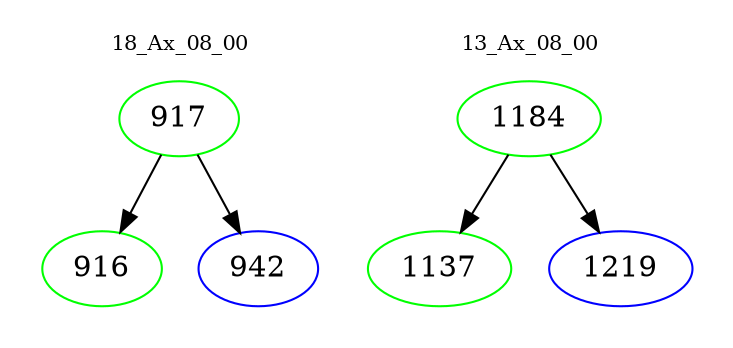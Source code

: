 digraph{
subgraph cluster_0 {
color = white
label = "18_Ax_08_00";
fontsize=10;
T0_917 [label="917", color="green"]
T0_917 -> T0_916 [color="black"]
T0_916 [label="916", color="green"]
T0_917 -> T0_942 [color="black"]
T0_942 [label="942", color="blue"]
}
subgraph cluster_1 {
color = white
label = "13_Ax_08_00";
fontsize=10;
T1_1184 [label="1184", color="green"]
T1_1184 -> T1_1137 [color="black"]
T1_1137 [label="1137", color="green"]
T1_1184 -> T1_1219 [color="black"]
T1_1219 [label="1219", color="blue"]
}
}
